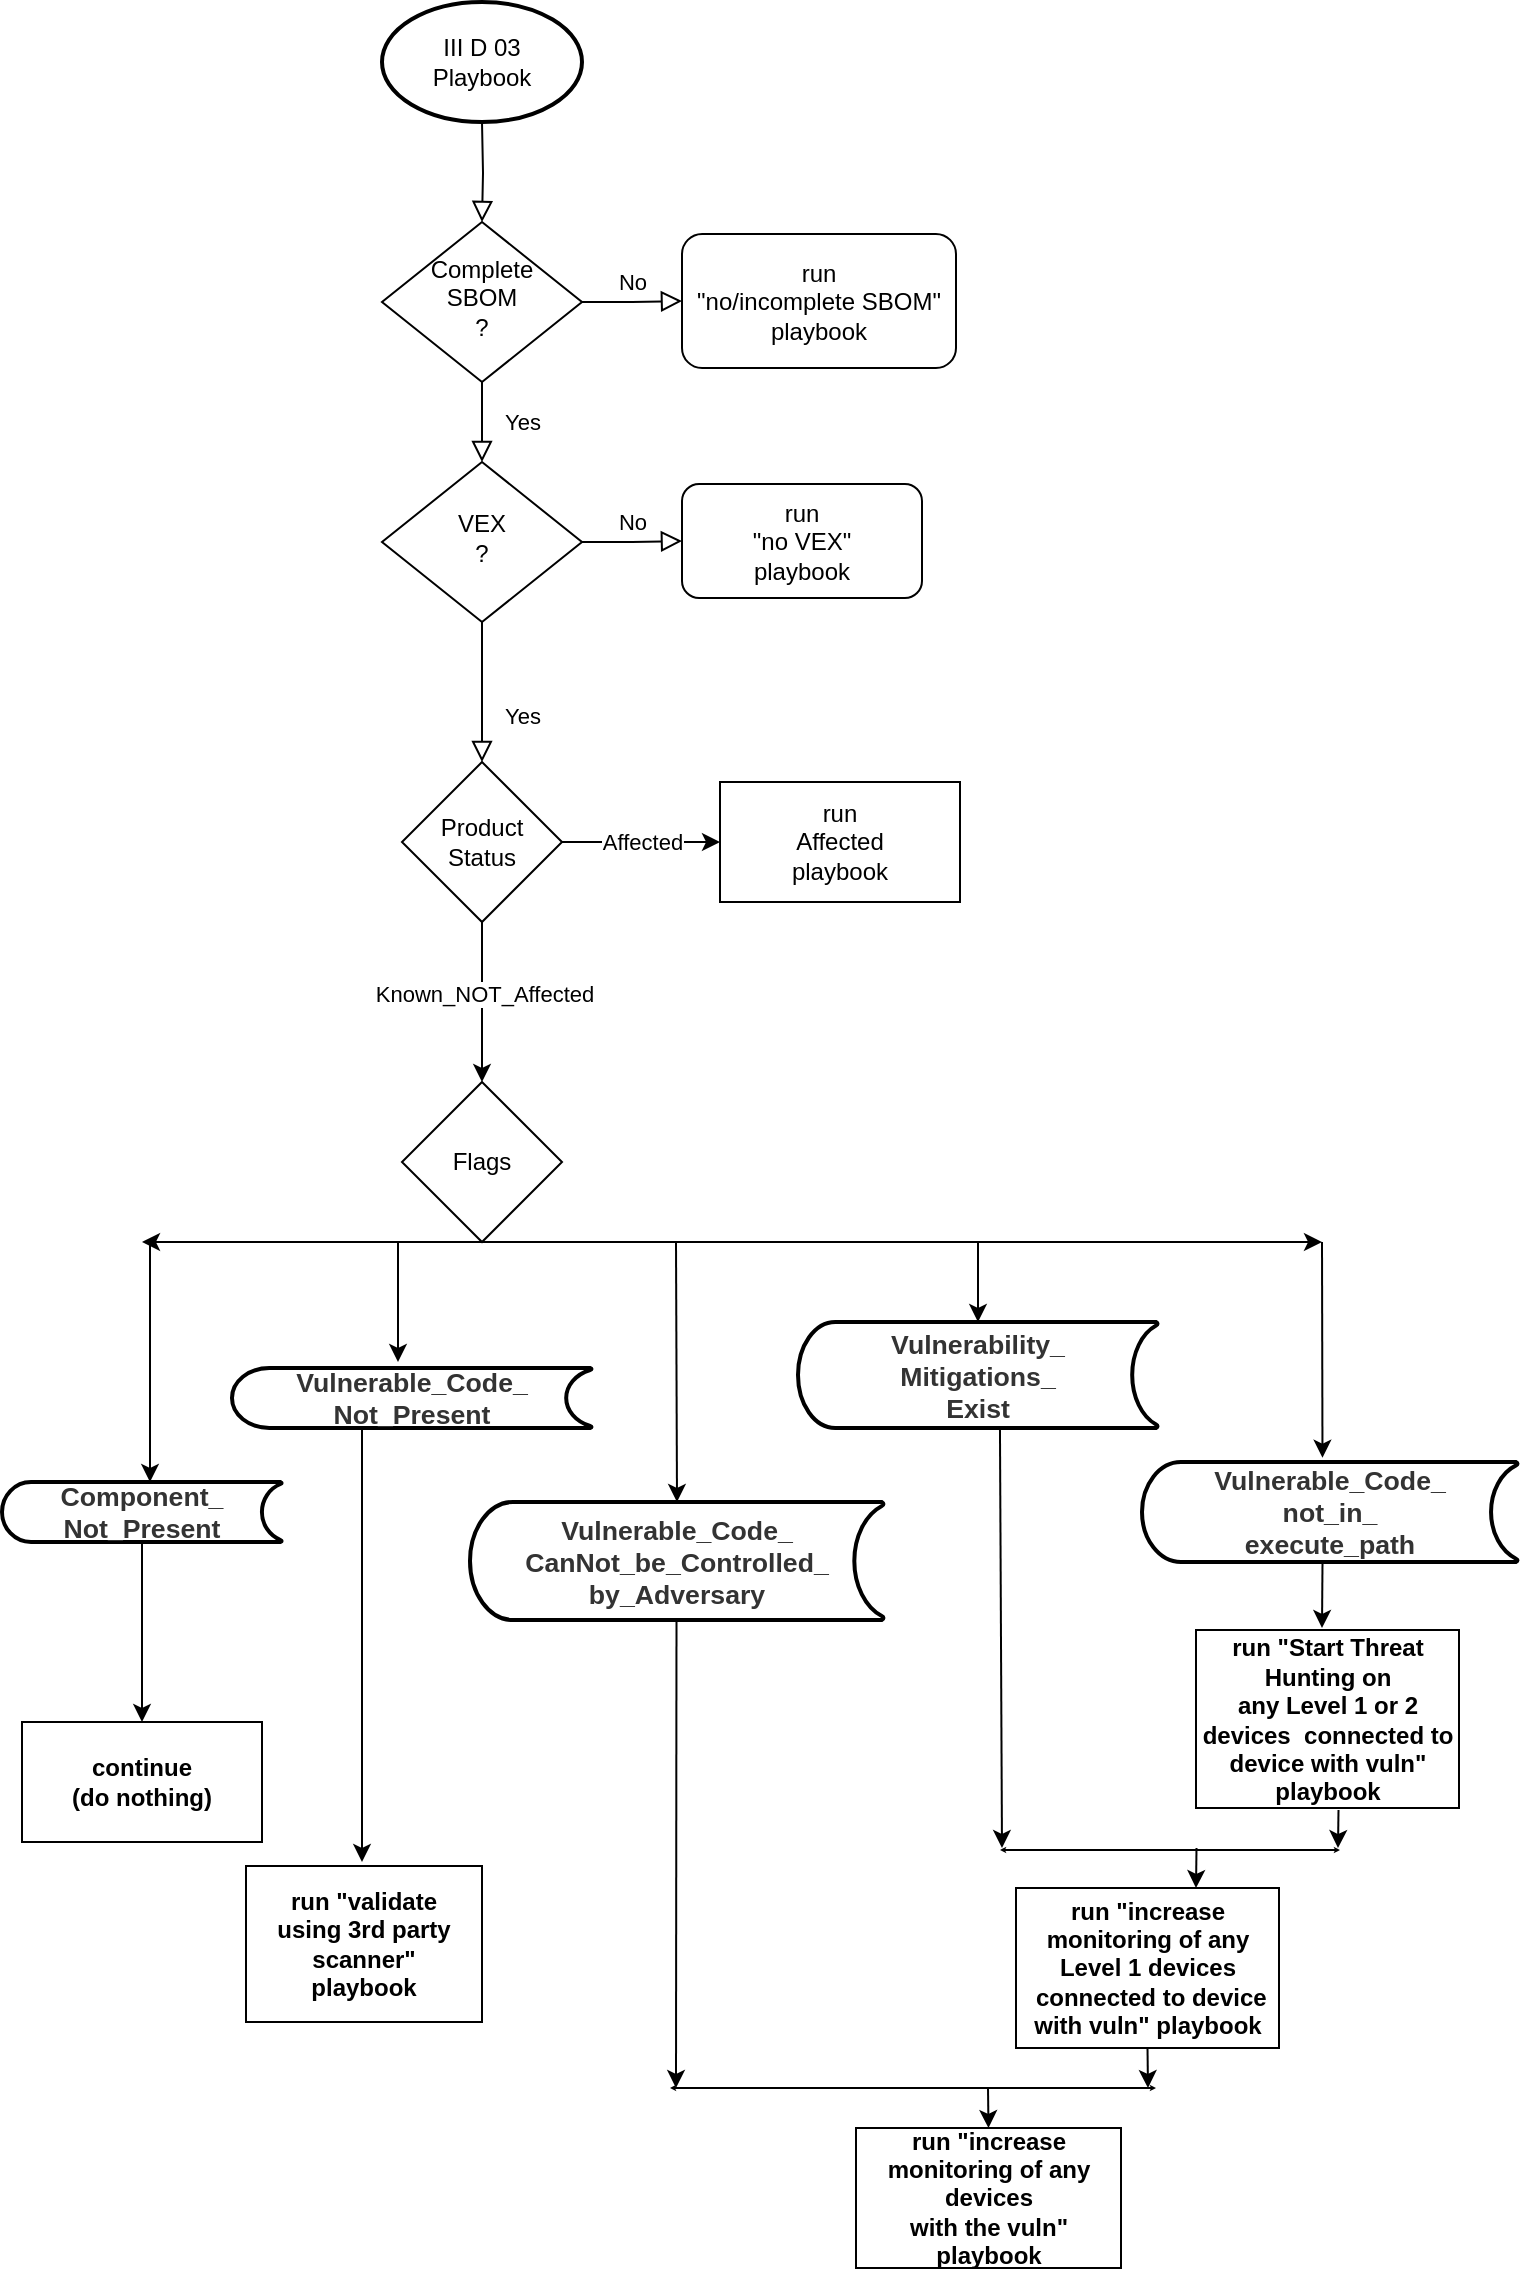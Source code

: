 <mxfile version="16.5.1" type="device"><diagram id="C5RBs43oDa-KdzZeNtuy" name="Page-1"><mxGraphModel dx="791" dy="403" grid="1" gridSize="10" guides="1" tooltips="1" connect="1" arrows="1" fold="1" page="0" pageScale="1" pageWidth="850" pageHeight="1100" math="0" shadow="0"><root><mxCell id="WIyWlLk6GJQsqaUBKTNV-0"/><mxCell id="WIyWlLk6GJQsqaUBKTNV-1" parent="WIyWlLk6GJQsqaUBKTNV-0"/><mxCell id="WIyWlLk6GJQsqaUBKTNV-2" value="" style="rounded=0;html=1;jettySize=auto;orthogonalLoop=1;fontSize=11;endArrow=block;endFill=0;endSize=8;strokeWidth=1;shadow=0;labelBackgroundColor=none;edgeStyle=orthogonalEdgeStyle;" parent="WIyWlLk6GJQsqaUBKTNV-1" target="WIyWlLk6GJQsqaUBKTNV-6" edge="1"><mxGeometry relative="1" as="geometry"><mxPoint x="243" y="77" as="sourcePoint"/></mxGeometry></mxCell><mxCell id="WIyWlLk6GJQsqaUBKTNV-4" value="Yes" style="rounded=0;html=1;jettySize=auto;orthogonalLoop=1;fontSize=11;endArrow=block;endFill=0;endSize=8;strokeWidth=1;shadow=0;labelBackgroundColor=none;edgeStyle=orthogonalEdgeStyle;" parent="WIyWlLk6GJQsqaUBKTNV-1" source="WIyWlLk6GJQsqaUBKTNV-6" target="WIyWlLk6GJQsqaUBKTNV-10" edge="1"><mxGeometry y="20" relative="1" as="geometry"><mxPoint as="offset"/></mxGeometry></mxCell><mxCell id="WIyWlLk6GJQsqaUBKTNV-5" value="No" style="edgeStyle=orthogonalEdgeStyle;rounded=0;html=1;jettySize=auto;orthogonalLoop=1;fontSize=11;endArrow=block;endFill=0;endSize=8;strokeWidth=1;shadow=0;labelBackgroundColor=none;" parent="WIyWlLk6GJQsqaUBKTNV-1" source="WIyWlLk6GJQsqaUBKTNV-6" target="WIyWlLk6GJQsqaUBKTNV-7" edge="1"><mxGeometry y="10" relative="1" as="geometry"><mxPoint as="offset"/></mxGeometry></mxCell><mxCell id="WIyWlLk6GJQsqaUBKTNV-6" value="Complete&lt;br&gt;SBOM&lt;br&gt;?" style="rhombus;whiteSpace=wrap;html=1;shadow=0;fontFamily=Helvetica;fontSize=12;align=center;strokeWidth=1;spacing=6;spacingTop=-4;" parent="WIyWlLk6GJQsqaUBKTNV-1" vertex="1"><mxGeometry x="193" y="127" width="100" height="80" as="geometry"/></mxCell><mxCell id="WIyWlLk6GJQsqaUBKTNV-7" value="run&lt;br&gt;&quot;no/incomplete SBOM&quot;&lt;br&gt;playbook" style="rounded=1;whiteSpace=wrap;html=1;fontSize=12;glass=0;strokeWidth=1;shadow=0;" parent="WIyWlLk6GJQsqaUBKTNV-1" vertex="1"><mxGeometry x="343" y="133" width="137" height="67" as="geometry"/></mxCell><mxCell id="WIyWlLk6GJQsqaUBKTNV-8" value="Yes" style="rounded=0;html=1;jettySize=auto;orthogonalLoop=1;fontSize=11;endArrow=block;endFill=0;endSize=8;strokeWidth=1;shadow=0;labelBackgroundColor=none;edgeStyle=orthogonalEdgeStyle;entryX=0.5;entryY=0;entryDx=0;entryDy=0;" parent="WIyWlLk6GJQsqaUBKTNV-1" source="WIyWlLk6GJQsqaUBKTNV-10" target="8h5XEPmB6taTW1AwnMyR-0" edge="1"><mxGeometry x="0.333" y="20" relative="1" as="geometry"><mxPoint as="offset"/><mxPoint x="243" y="387" as="targetPoint"/></mxGeometry></mxCell><mxCell id="WIyWlLk6GJQsqaUBKTNV-9" value="No" style="edgeStyle=orthogonalEdgeStyle;rounded=0;html=1;jettySize=auto;orthogonalLoop=1;fontSize=11;endArrow=block;endFill=0;endSize=8;strokeWidth=1;shadow=0;labelBackgroundColor=none;" parent="WIyWlLk6GJQsqaUBKTNV-1" source="WIyWlLk6GJQsqaUBKTNV-10" target="WIyWlLk6GJQsqaUBKTNV-12" edge="1"><mxGeometry y="10" relative="1" as="geometry"><mxPoint as="offset"/></mxGeometry></mxCell><mxCell id="WIyWlLk6GJQsqaUBKTNV-10" value="VEX&lt;br&gt;?" style="rhombus;whiteSpace=wrap;html=1;shadow=0;fontFamily=Helvetica;fontSize=12;align=center;strokeWidth=1;spacing=6;spacingTop=-4;" parent="WIyWlLk6GJQsqaUBKTNV-1" vertex="1"><mxGeometry x="193" y="247" width="100" height="80" as="geometry"/></mxCell><mxCell id="WIyWlLk6GJQsqaUBKTNV-12" value="run &lt;br&gt;&quot;no VEX&quot;&lt;br&gt;playbook" style="rounded=1;whiteSpace=wrap;html=1;fontSize=12;glass=0;strokeWidth=1;shadow=0;" parent="WIyWlLk6GJQsqaUBKTNV-1" vertex="1"><mxGeometry x="343" y="258" width="120" height="57" as="geometry"/></mxCell><mxCell id="8h5XEPmB6taTW1AwnMyR-2" value="Affected" style="edgeStyle=orthogonalEdgeStyle;rounded=0;orthogonalLoop=1;jettySize=auto;html=1;" parent="WIyWlLk6GJQsqaUBKTNV-1" source="8h5XEPmB6taTW1AwnMyR-0" target="8h5XEPmB6taTW1AwnMyR-1" edge="1"><mxGeometry relative="1" as="geometry"/></mxCell><mxCell id="8h5XEPmB6taTW1AwnMyR-4" value="" style="edgeStyle=orthogonalEdgeStyle;rounded=0;orthogonalLoop=1;jettySize=auto;html=1;" parent="WIyWlLk6GJQsqaUBKTNV-1" source="8h5XEPmB6taTW1AwnMyR-0" target="8h5XEPmB6taTW1AwnMyR-3" edge="1"><mxGeometry relative="1" as="geometry"/></mxCell><mxCell id="8h5XEPmB6taTW1AwnMyR-5" value="Known_NOT_Affected" style="edgeLabel;html=1;align=center;verticalAlign=middle;resizable=0;points=[];" parent="8h5XEPmB6taTW1AwnMyR-4" vertex="1" connectable="0"><mxGeometry x="-0.1" y="1" relative="1" as="geometry"><mxPoint as="offset"/></mxGeometry></mxCell><mxCell id="8h5XEPmB6taTW1AwnMyR-0" value="Product&lt;br&gt;Status" style="rhombus;whiteSpace=wrap;html=1;" parent="WIyWlLk6GJQsqaUBKTNV-1" vertex="1"><mxGeometry x="203" y="397" width="80" height="80" as="geometry"/></mxCell><mxCell id="8h5XEPmB6taTW1AwnMyR-1" value="run&lt;br&gt;Affected&lt;br&gt;playbook" style="whiteSpace=wrap;html=1;" parent="WIyWlLk6GJQsqaUBKTNV-1" vertex="1"><mxGeometry x="362" y="407" width="120" height="60" as="geometry"/></mxCell><mxCell id="8h5XEPmB6taTW1AwnMyR-3" value="Flags" style="rhombus;whiteSpace=wrap;html=1;" parent="WIyWlLk6GJQsqaUBKTNV-1" vertex="1"><mxGeometry x="203" y="557" width="80" height="80" as="geometry"/></mxCell><mxCell id="8h5XEPmB6taTW1AwnMyR-6" value="" style="endArrow=classic;startArrow=classic;html=1;rounded=0;" parent="WIyWlLk6GJQsqaUBKTNV-1" edge="1"><mxGeometry width="50" height="50" relative="1" as="geometry"><mxPoint x="73" y="637" as="sourcePoint"/><mxPoint x="663" y="637" as="targetPoint"/></mxGeometry></mxCell><mxCell id="8h5XEPmB6taTW1AwnMyR-7" value="&lt;span&gt;III D 03&lt;/span&gt;&lt;br&gt;&lt;span&gt;Playbook&lt;/span&gt;" style="strokeWidth=2;html=1;shape=mxgraph.flowchart.start_1;whiteSpace=wrap;" parent="WIyWlLk6GJQsqaUBKTNV-1" vertex="1"><mxGeometry x="193" y="17" width="100" height="60" as="geometry"/></mxCell><mxCell id="8h5XEPmB6taTW1AwnMyR-9" value="" style="endArrow=classic;html=1;rounded=0;" parent="WIyWlLk6GJQsqaUBKTNV-1" edge="1"><mxGeometry width="50" height="50" relative="1" as="geometry"><mxPoint x="77" y="637" as="sourcePoint"/><mxPoint x="77" y="757" as="targetPoint"/></mxGeometry></mxCell><mxCell id="8h5XEPmB6taTW1AwnMyR-10" value="&lt;span style=&quot;color: rgb(51 , 51 , 51) ; font-size: 13.333px ; font-weight: 700&quot;&gt;Component_&lt;br&gt;Not_Present&lt;/span&gt;" style="strokeWidth=2;html=1;shape=mxgraph.flowchart.stored_data;whiteSpace=wrap;" parent="WIyWlLk6GJQsqaUBKTNV-1" vertex="1"><mxGeometry x="3" y="757" width="140" height="30" as="geometry"/></mxCell><mxCell id="8h5XEPmB6taTW1AwnMyR-11" value="&lt;span style=&quot;color: rgb(51 , 51 , 51) ; font-size: 13.333px ; font-weight: 700&quot;&gt;Vulnerable_Code_&lt;br&gt;Not_Present&lt;/span&gt;" style="strokeWidth=2;html=1;shape=mxgraph.flowchart.stored_data;whiteSpace=wrap;" parent="WIyWlLk6GJQsqaUBKTNV-1" vertex="1"><mxGeometry x="118" y="700" width="180" height="30" as="geometry"/></mxCell><mxCell id="8h5XEPmB6taTW1AwnMyR-12" value="&lt;span style=&quot;color: rgb(51 , 51 , 51) ; font-size: 13.333px ; font-weight: 700&quot;&gt;Vulnerable_Code_&lt;br&gt;CanNot_be_Controlled_&lt;br&gt;by_Adversary&lt;br&gt;&lt;/span&gt;" style="strokeWidth=2;html=1;shape=mxgraph.flowchart.stored_data;whiteSpace=wrap;" parent="WIyWlLk6GJQsqaUBKTNV-1" vertex="1"><mxGeometry x="237" y="767" width="207" height="59" as="geometry"/></mxCell><mxCell id="8h5XEPmB6taTW1AwnMyR-13" value="" style="endArrow=classic;html=1;rounded=0;" parent="WIyWlLk6GJQsqaUBKTNV-1" edge="1"><mxGeometry width="50" height="50" relative="1" as="geometry"><mxPoint x="201" y="637" as="sourcePoint"/><mxPoint x="201" y="697" as="targetPoint"/></mxGeometry></mxCell><mxCell id="8h5XEPmB6taTW1AwnMyR-14" value="&lt;span style=&quot;color: rgb(51 , 51 , 51) ; font-size: 13.333px ; font-weight: 700&quot;&gt;Vulnerability_&lt;br&gt;Mitigations_&lt;br&gt;Exist&lt;br&gt;&lt;/span&gt;" style="strokeWidth=2;html=1;shape=mxgraph.flowchart.stored_data;whiteSpace=wrap;" parent="WIyWlLk6GJQsqaUBKTNV-1" vertex="1"><mxGeometry x="401" y="677" width="180" height="53" as="geometry"/></mxCell><mxCell id="8h5XEPmB6taTW1AwnMyR-15" value="&lt;span style=&quot;color: rgb(51 , 51 , 51) ; font-size: 13.333px ; font-weight: 700&quot;&gt;Vulnerable_Code_&lt;br&gt;not_in_&lt;br&gt;execute_path&lt;br&gt;&lt;/span&gt;" style="strokeWidth=2;html=1;shape=mxgraph.flowchart.stored_data;whiteSpace=wrap;" parent="WIyWlLk6GJQsqaUBKTNV-1" vertex="1"><mxGeometry x="573" y="747" width="188" height="50" as="geometry"/></mxCell><mxCell id="8h5XEPmB6taTW1AwnMyR-16" value="" style="endArrow=classic;html=1;rounded=0;entryX=0.5;entryY=0;entryDx=0;entryDy=0;entryPerimeter=0;" parent="WIyWlLk6GJQsqaUBKTNV-1" target="8h5XEPmB6taTW1AwnMyR-12" edge="1"><mxGeometry width="50" height="50" relative="1" as="geometry"><mxPoint x="340" y="637" as="sourcePoint"/><mxPoint x="340" y="757" as="targetPoint"/></mxGeometry></mxCell><mxCell id="8h5XEPmB6taTW1AwnMyR-17" value="" style="endArrow=classic;html=1;rounded=0;entryX=0.5;entryY=0;entryDx=0;entryDy=0;entryPerimeter=0;" parent="WIyWlLk6GJQsqaUBKTNV-1" target="8h5XEPmB6taTW1AwnMyR-14" edge="1"><mxGeometry width="50" height="50" relative="1" as="geometry"><mxPoint x="491" y="637" as="sourcePoint"/><mxPoint x="350" y="707" as="targetPoint"/></mxGeometry></mxCell><mxCell id="8h5XEPmB6taTW1AwnMyR-18" value="" style="endArrow=classic;html=1;rounded=0;entryX=0.48;entryY=-0.043;entryDx=0;entryDy=0;entryPerimeter=0;" parent="WIyWlLk6GJQsqaUBKTNV-1" target="8h5XEPmB6taTW1AwnMyR-15" edge="1"><mxGeometry width="50" height="50" relative="1" as="geometry"><mxPoint x="663" y="637" as="sourcePoint"/><mxPoint x="663" y="740" as="targetPoint"/></mxGeometry></mxCell><mxCell id="8h5XEPmB6taTW1AwnMyR-22" value="" style="endArrow=classic;html=1;rounded=0;exitX=0.5;exitY=1;exitDx=0;exitDy=0;exitPerimeter=0;" parent="WIyWlLk6GJQsqaUBKTNV-1" source="8h5XEPmB6taTW1AwnMyR-10" edge="1"><mxGeometry width="50" height="50" relative="1" as="geometry"><mxPoint x="72.5" y="797" as="sourcePoint"/><mxPoint x="73" y="877" as="targetPoint"/></mxGeometry></mxCell><mxCell id="8h5XEPmB6taTW1AwnMyR-24" value="" style="endArrow=classic;html=1;rounded=0;exitX=0.5;exitY=1;exitDx=0;exitDy=0;exitPerimeter=0;" parent="WIyWlLk6GJQsqaUBKTNV-1" edge="1"><mxGeometry width="50" height="50" relative="1" as="geometry"><mxPoint x="183" y="730" as="sourcePoint"/><mxPoint x="183" y="947" as="targetPoint"/></mxGeometry></mxCell><mxCell id="8h5XEPmB6taTW1AwnMyR-25" value="" style="endArrow=classic;html=1;rounded=0;" parent="WIyWlLk6GJQsqaUBKTNV-1" edge="1"><mxGeometry width="50" height="50" relative="1" as="geometry"><mxPoint x="340.25" y="826" as="sourcePoint"/><mxPoint x="340" y="1060" as="targetPoint"/></mxGeometry></mxCell><mxCell id="8h5XEPmB6taTW1AwnMyR-26" value="" style="endArrow=classic;html=1;rounded=0;exitX=0.561;exitY=1;exitDx=0;exitDy=0;exitPerimeter=0;" parent="WIyWlLk6GJQsqaUBKTNV-1" source="8h5XEPmB6taTW1AwnMyR-14" edge="1"><mxGeometry width="50" height="50" relative="1" as="geometry"><mxPoint x="503" y="737" as="sourcePoint"/><mxPoint x="503" y="940" as="targetPoint"/></mxGeometry></mxCell><mxCell id="8h5XEPmB6taTW1AwnMyR-27" value="" style="endArrow=classic;html=1;rounded=0;" parent="WIyWlLk6GJQsqaUBKTNV-1" edge="1"><mxGeometry width="50" height="50" relative="1" as="geometry"><mxPoint x="663.25" y="797" as="sourcePoint"/><mxPoint x="663" y="830" as="targetPoint"/></mxGeometry></mxCell><mxCell id="xIK5Y2jD2cgfAL1WUpKb-0" value="&lt;b&gt;continue&lt;br&gt;(do nothing)&lt;/b&gt;" style="whiteSpace=wrap;html=1;" parent="WIyWlLk6GJQsqaUBKTNV-1" vertex="1"><mxGeometry x="13" y="877" width="120" height="60" as="geometry"/></mxCell><mxCell id="xIK5Y2jD2cgfAL1WUpKb-1" value="&lt;b&gt;run &quot;validate &lt;br&gt;using 3rd party scanner&quot;&lt;br&gt;playbook&lt;br&gt;&lt;/b&gt;" style="whiteSpace=wrap;html=1;" parent="WIyWlLk6GJQsqaUBKTNV-1" vertex="1"><mxGeometry x="125" y="949" width="118" height="78" as="geometry"/></mxCell><mxCell id="xIK5Y2jD2cgfAL1WUpKb-2" value="&lt;b&gt;run &quot;increase monitoring of any Level 1 devices &amp;nbsp;connected to device with vuln&quot; playbook&lt;/b&gt;" style="whiteSpace=wrap;html=1;" parent="WIyWlLk6GJQsqaUBKTNV-1" vertex="1"><mxGeometry x="510" y="960" width="131.5" height="80" as="geometry"/></mxCell><mxCell id="xIK5Y2jD2cgfAL1WUpKb-4" value="&lt;b&gt;run &quot;Start Threat Hunting on &lt;br&gt;any Level 1 or 2 devices &amp;nbsp;connected to device with vuln&quot; playbook&lt;/b&gt;" style="whiteSpace=wrap;html=1;" parent="WIyWlLk6GJQsqaUBKTNV-1" vertex="1"><mxGeometry x="600" y="831" width="131.5" height="89" as="geometry"/></mxCell><mxCell id="xIK5Y2jD2cgfAL1WUpKb-6" value="&lt;b&gt;run &quot;increase monitoring of any devices &lt;br&gt;with the vuln&quot;&lt;br&gt;playbook&lt;br&gt;&lt;/b&gt;" style="whiteSpace=wrap;html=1;" parent="WIyWlLk6GJQsqaUBKTNV-1" vertex="1"><mxGeometry x="430" y="1080" width="132.5" height="70" as="geometry"/></mxCell><mxCell id="xIK5Y2jD2cgfAL1WUpKb-7" value="" style="endArrow=classic;startArrow=classic;html=1;rounded=0;endSize=0;startSize=0;" parent="WIyWlLk6GJQsqaUBKTNV-1" edge="1"><mxGeometry width="50" height="50" relative="1" as="geometry"><mxPoint x="337" y="1060" as="sourcePoint"/><mxPoint x="580" y="1060" as="targetPoint"/></mxGeometry></mxCell><mxCell id="xIK5Y2jD2cgfAL1WUpKb-8" value="" style="endArrow=classic;startArrow=classic;html=1;rounded=0;endSize=0;startSize=0;" parent="WIyWlLk6GJQsqaUBKTNV-1" edge="1"><mxGeometry width="50" height="50" relative="1" as="geometry"><mxPoint x="502" y="941" as="sourcePoint"/><mxPoint x="672" y="941" as="targetPoint"/></mxGeometry></mxCell><mxCell id="xIK5Y2jD2cgfAL1WUpKb-10" value="" style="endArrow=classic;html=1;rounded=0;" parent="WIyWlLk6GJQsqaUBKTNV-1" edge="1"><mxGeometry width="50" height="50" relative="1" as="geometry"><mxPoint x="671.25" y="921" as="sourcePoint"/><mxPoint x="671" y="940" as="targetPoint"/></mxGeometry></mxCell><mxCell id="xIK5Y2jD2cgfAL1WUpKb-11" value="" style="endArrow=classic;html=1;rounded=0;" parent="WIyWlLk6GJQsqaUBKTNV-1" edge="1"><mxGeometry width="50" height="50" relative="1" as="geometry"><mxPoint x="600.25" y="940.0" as="sourcePoint"/><mxPoint x="600" y="960" as="targetPoint"/></mxGeometry></mxCell><mxCell id="xIK5Y2jD2cgfAL1WUpKb-12" value="" style="endArrow=classic;html=1;rounded=0;exitX=0.5;exitY=1;exitDx=0;exitDy=0;" parent="WIyWlLk6GJQsqaUBKTNV-1" source="xIK5Y2jD2cgfAL1WUpKb-2" edge="1"><mxGeometry width="50" height="50" relative="1" as="geometry"><mxPoint x="570" y="1050" as="sourcePoint"/><mxPoint x="576" y="1060" as="targetPoint"/></mxGeometry></mxCell><mxCell id="xIK5Y2jD2cgfAL1WUpKb-13" value="" style="endArrow=classic;html=1;rounded=0;entryX=0.5;entryY=0;entryDx=0;entryDy=0;" parent="WIyWlLk6GJQsqaUBKTNV-1" target="xIK5Y2jD2cgfAL1WUpKb-6" edge="1"><mxGeometry width="50" height="50" relative="1" as="geometry"><mxPoint x="496" y="1060" as="sourcePoint"/><mxPoint x="586" y="1070" as="targetPoint"/></mxGeometry></mxCell></root></mxGraphModel></diagram></mxfile>